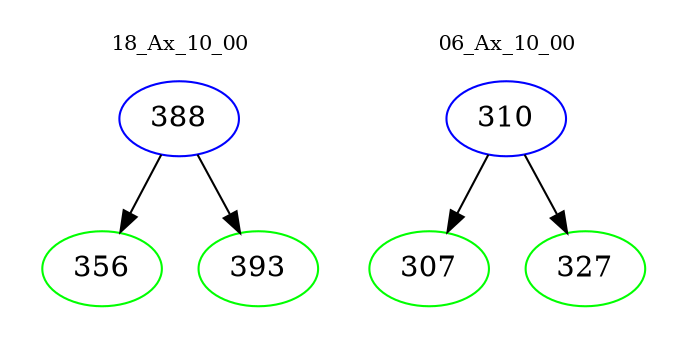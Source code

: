 digraph{
subgraph cluster_0 {
color = white
label = "18_Ax_10_00";
fontsize=10;
T0_388 [label="388", color="blue"]
T0_388 -> T0_356 [color="black"]
T0_356 [label="356", color="green"]
T0_388 -> T0_393 [color="black"]
T0_393 [label="393", color="green"]
}
subgraph cluster_1 {
color = white
label = "06_Ax_10_00";
fontsize=10;
T1_310 [label="310", color="blue"]
T1_310 -> T1_307 [color="black"]
T1_307 [label="307", color="green"]
T1_310 -> T1_327 [color="black"]
T1_327 [label="327", color="green"]
}
}
